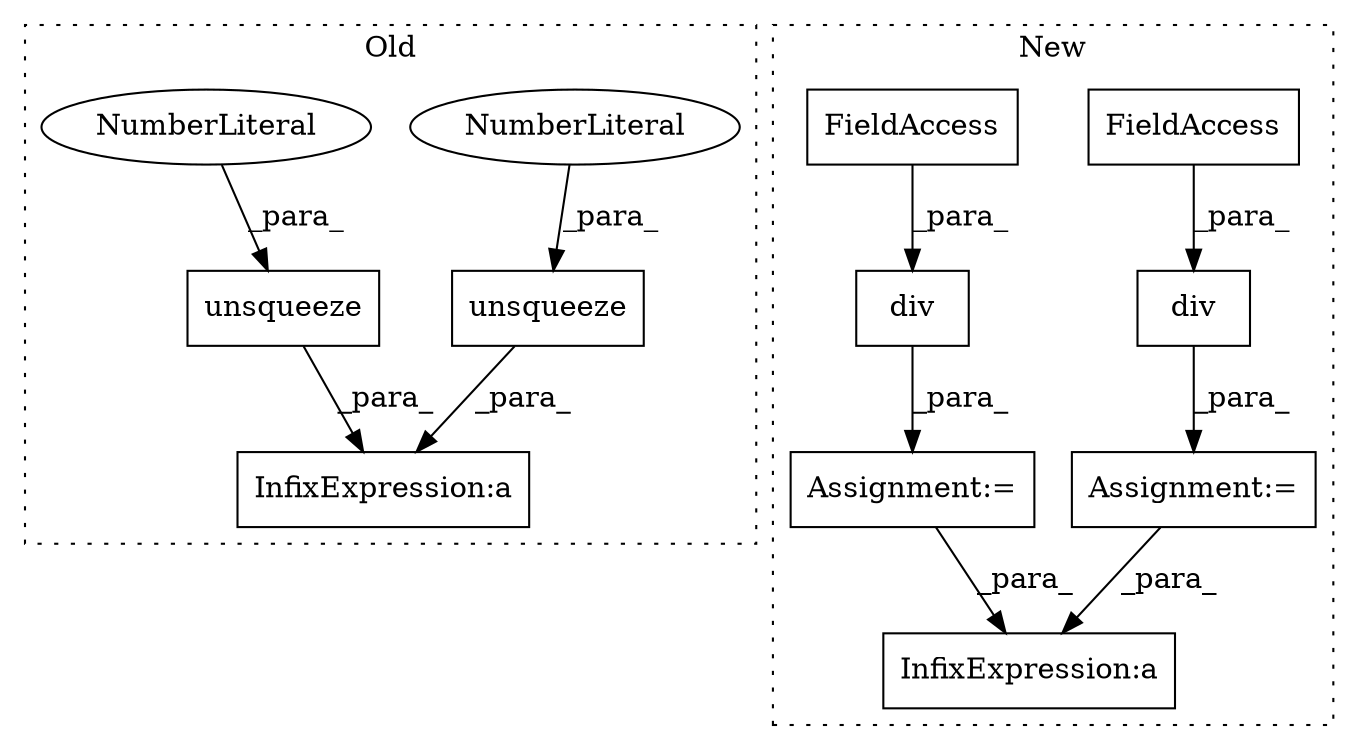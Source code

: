 digraph G {
subgraph cluster0 {
1 [label="unsqueeze" a="32" s="1220,1231" l="10,1" shape="box"];
3 [label="NumberLiteral" a="34" s="1230" l="1" shape="ellipse"];
4 [label="InfixExpression:a" a="27" s="1257" l="3" shape="box"];
5 [label="unsqueeze" a="32" s="1202,1213" l="10,1" shape="box"];
7 [label="NumberLiteral" a="34" s="1212" l="1" shape="ellipse"];
label = "Old";
style="dotted";
}
subgraph cluster1 {
2 [label="div" a="32" s="1159,1181" l="4,1" shape="box"];
6 [label="InfixExpression:a" a="27" s="1244" l="3" shape="box"];
8 [label="div" a="32" s="1196,1218" l="4,1" shape="box"];
9 [label="FieldAccess" a="22" s="1163" l="18" shape="box"];
10 [label="FieldAccess" a="22" s="1200" l="18" shape="box"];
11 [label="Assignment:=" a="7" s="1191" l="1" shape="box"];
12 [label="Assignment:=" a="7" s="1154" l="1" shape="box"];
label = "New";
style="dotted";
}
1 -> 4 [label="_para_"];
2 -> 12 [label="_para_"];
3 -> 1 [label="_para_"];
5 -> 4 [label="_para_"];
7 -> 5 [label="_para_"];
8 -> 11 [label="_para_"];
9 -> 2 [label="_para_"];
10 -> 8 [label="_para_"];
11 -> 6 [label="_para_"];
12 -> 6 [label="_para_"];
}